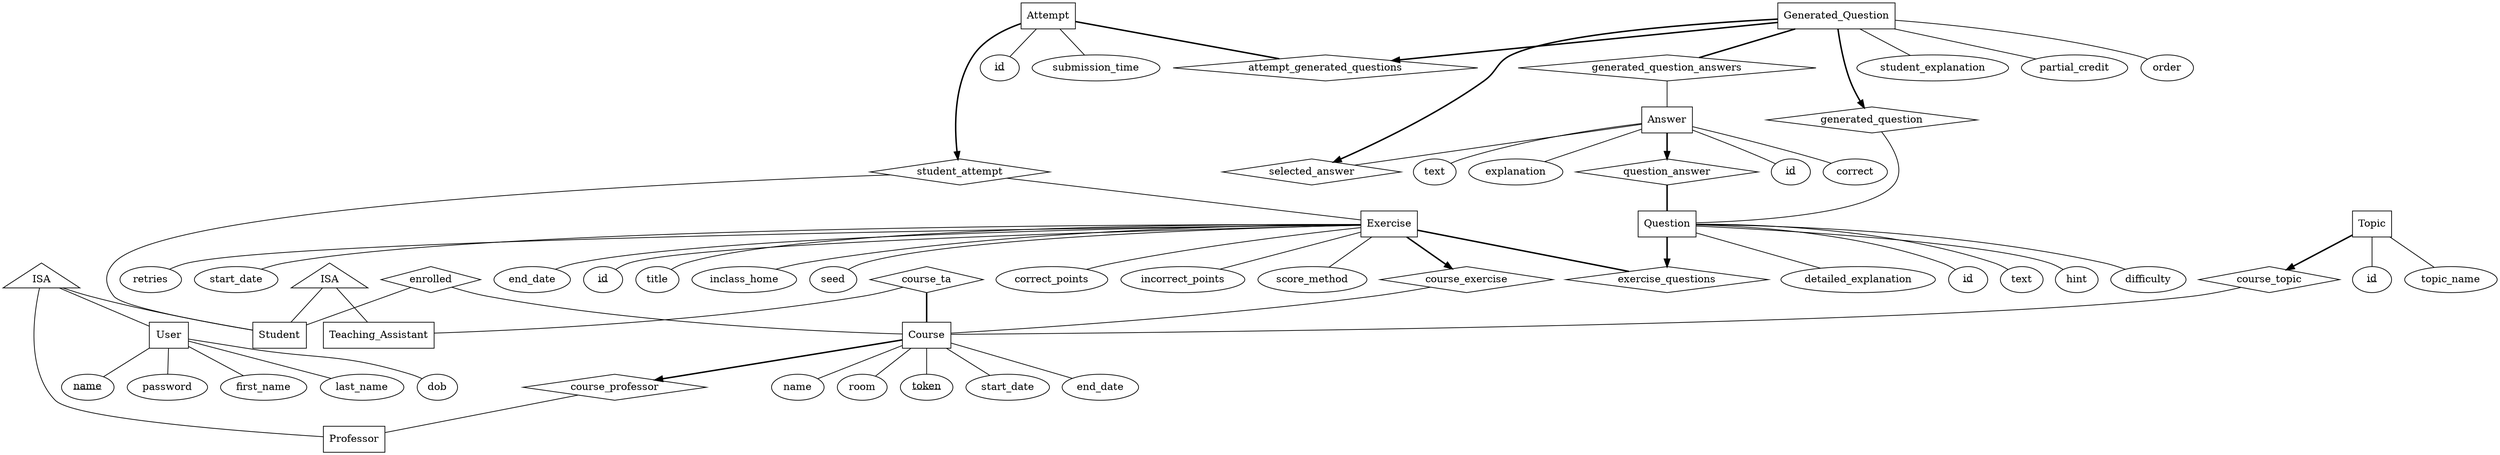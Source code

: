 // dot -Tpng er_diagram.gv > diagram.png

digraph G {

//  ratio=compress;
//  size="8.5,11";
//  orientation=landscape;


  //subgraph cluster_user {

    User[shape=box]
  
    User -> {user_name[label=<<u>name</u>>]; password; first_name; last_name; dob} [arrowhead=none]
  
    Professor[shape=box]
    Student[shape=box]
    Teaching_Assistant[shape=box]
  
    prof_student_isa_user_relation[shape=triangle, label="ISA"]
    ta_isa_student_relation[shape=triangle,label="ISA"]
    
    prof_student_isa_user_relation -> {User; Professor; Student} [arrowhead=none]
  
    ta_isa_student_relation -> {Student; Teaching_Assistant} [arrowhead=none]
//  }

  Course[shape=box]
  Course -> {course_name[label="name"]; room; token[label=<<u>token</u>>]; course_start_date[label="start_date"]; course_end_date[label="end_date"]} [arrowhead=none]

  // course -> professor is one-to-many, total participation for course
  course_professor[shape=diamond]
  Course -> course_professor[style=bold]
  course_professor -> Professor [arrowhead=none]

  // course -> TA is one-to-many, total participation for course
  course_ta[shape=diamond]
  course_ta -> Teaching_Assistant [arrowhead=none]
  course_ta -> Course [arrowhead=none, style=bold]

  // student -> course is many to many
  enrolled[shape=diamond]
  enrolled -> {Student; Course} [arrowhead=none]


  Topic[shape=box]

  // course -> topic is one-to-many, total participation for topic
  course_topic[shape=diamond]
  course_topic -> Course [arrowhead=none]
  Topic -> course_topic [style=bold]
  Topic -> {topic_id[label=<<u>id</u>>]; topic_name } [arrowhead=none]



  Exercise[shape=box]

  Exercise -> {exercise_id[label=<<u>id</u>>]; title; inclass_home; seed; correct_points; incorrect_points; score_method; retries; start_date; end_date;} [arrowhead=none]

/*
  // Exercise -> Topic is many-to-many
  exercise_topic[shape=diamond]
  Exercise -> exercise_topic[arrowhead=none]
  Topic -> exercise_topic[arrowhead=none]
*/

  // course -> exercise is one-to-many, total participation for exercises
  course_exercise[shape=diamond]
  course_exercise -> Course [arrowhead=none]
  Exercise -> course_exercise [style=bold]


  Question[shape=box]
  Question -> {question_id[label=<<u>id</u>>]; question_text[label="text"]; hint; difficulty; detailed_explanation} [arrowhead=none]

  // exercise -> question is one-to-many, total participation for both
  exercise_questions[shape=diamond]
  Exercise -> exercise_questions[arrowhead=none, style=bold, weight=10]
  Question -> exercise_questions[style=bold, weight=10]

  Answer[shape=box]
  Answer -> {answer_id[label=<<u>id</u>>]; correct; answer_text[label="text"]; explanation;} [arrowhead=none]

  // question -> answer is one-to-many, total participation for both
  question_answer[shape=diamond]
  question_answer -> Question [arrowhead=none, style=bold, weight=10]
  Answer -> question_answer [style=bold, weight=10]


  Attempt[shape=box]
  Attempt -> {attempt_id[label=<<u>id</u>>]; submission_time} [arrowhead=none]

  // Attempt -> Generated_Question is one-to many, total participation for both
  attempt_generated_questions[shape=diamond]
  Attempt -> attempt_generated_questions[style=bold, arrowhead=none]
  Generated_Question -> attempt_generated_questions[style=bold]


  // A generated question is a question with randomly-chosen answers, one of which student selects
  Generated_Question[shape=box]
  Generated_Question -> {student_explanation; partial_credit; order}[arrowhead=none]


  // Generated_Question -> Question is many-to-one, total participation for the former
  generated_question[shape=diamond]
  Generated_Question -> generated_question[style=bold]
  generated_question -> Question[arrowhead=none]

  // Generated_Question -> Answer is many-to-many, total participation for the former
  generated_question_answers[shape=diamond]
  generated_question_answers -> Answer [arrowhead=none]
  Generated_Question -> generated_question_answers [style=bold, arrowhead=none]

  // Generated_Question -> selected_answer is many-to one, total participation for the former
  selected_answer[shape=diamond]
  Generated_Question -> selected_answer[style=bold]
  Answer -> selected_answer[arrowhead=none]


  // student -> attempt is one-to-many, total participation for attempt
  student_attempt[shape=diamond]
  student_attempt -> {Student;Exercise} [arrowhead=none]
  Attempt -> student_attempt [style=bold]
  

}

